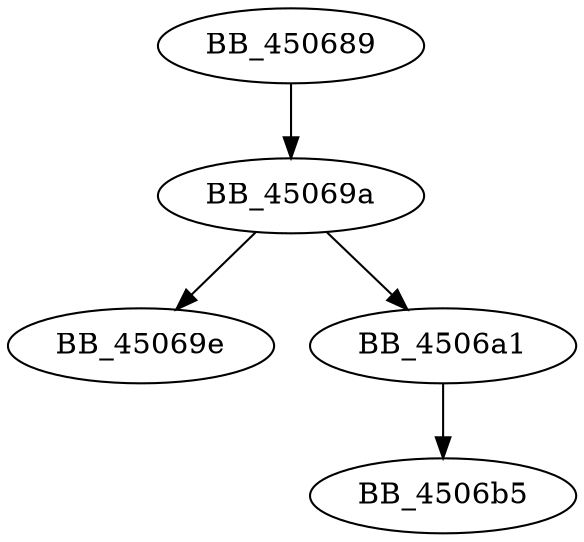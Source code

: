 DiGraph sub_450689{
BB_450689->BB_45069a
BB_45069a->BB_45069e
BB_45069a->BB_4506a1
BB_4506a1->BB_4506b5
}

